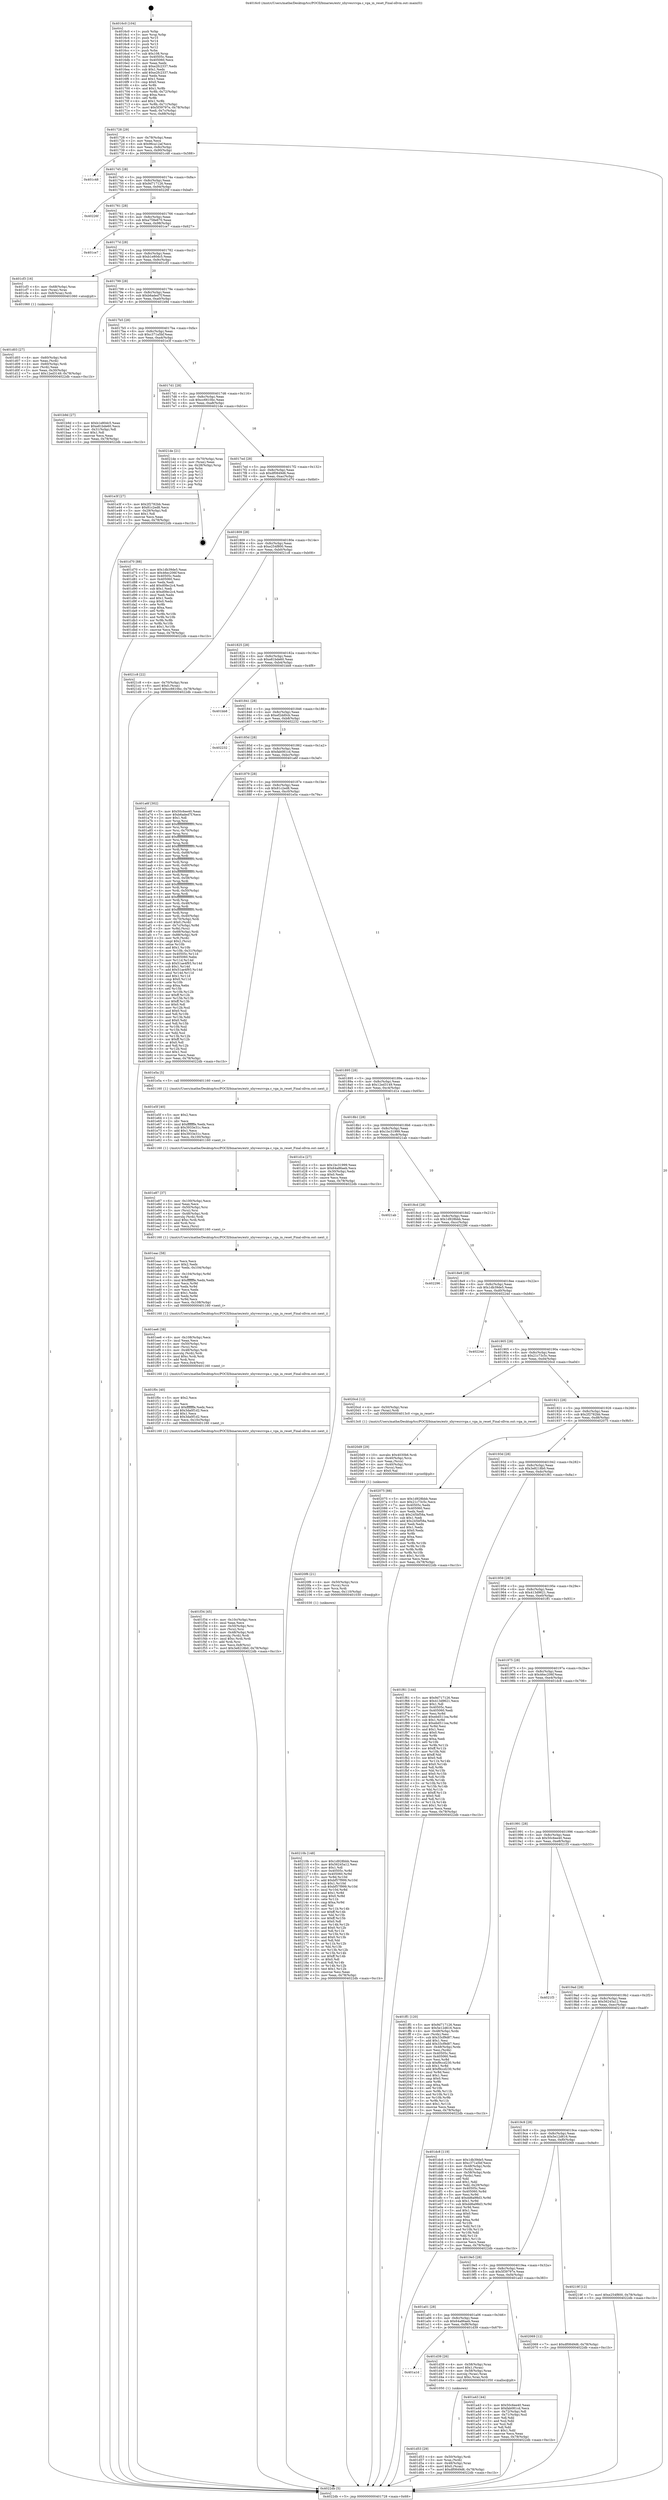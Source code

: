 digraph "0x4016c0" {
  label = "0x4016c0 (/mnt/c/Users/mathe/Desktop/tcc/POCII/binaries/extr_xhyvesrcvga.c_vga_in_reset_Final-ollvm.out::main(0))"
  labelloc = "t"
  node[shape=record]

  Entry [label="",width=0.3,height=0.3,shape=circle,fillcolor=black,style=filled]
  "0x401728" [label="{
     0x401728 [29]\l
     | [instrs]\l
     &nbsp;&nbsp;0x401728 \<+3\>: mov -0x78(%rbp),%eax\l
     &nbsp;&nbsp;0x40172b \<+2\>: mov %eax,%ecx\l
     &nbsp;&nbsp;0x40172d \<+6\>: sub $0x96ca12af,%ecx\l
     &nbsp;&nbsp;0x401733 \<+6\>: mov %eax,-0x8c(%rbp)\l
     &nbsp;&nbsp;0x401739 \<+6\>: mov %ecx,-0x90(%rbp)\l
     &nbsp;&nbsp;0x40173f \<+6\>: je 0000000000401c48 \<main+0x588\>\l
  }"]
  "0x401c48" [label="{
     0x401c48\l
  }", style=dashed]
  "0x401745" [label="{
     0x401745 [28]\l
     | [instrs]\l
     &nbsp;&nbsp;0x401745 \<+5\>: jmp 000000000040174a \<main+0x8a\>\l
     &nbsp;&nbsp;0x40174a \<+6\>: mov -0x8c(%rbp),%eax\l
     &nbsp;&nbsp;0x401750 \<+5\>: sub $0x9d717126,%eax\l
     &nbsp;&nbsp;0x401755 \<+6\>: mov %eax,-0x94(%rbp)\l
     &nbsp;&nbsp;0x40175b \<+6\>: je 000000000040226f \<main+0xbaf\>\l
  }"]
  Exit [label="",width=0.3,height=0.3,shape=circle,fillcolor=black,style=filled,peripheries=2]
  "0x40226f" [label="{
     0x40226f\l
  }", style=dashed]
  "0x401761" [label="{
     0x401761 [28]\l
     | [instrs]\l
     &nbsp;&nbsp;0x401761 \<+5\>: jmp 0000000000401766 \<main+0xa6\>\l
     &nbsp;&nbsp;0x401766 \<+6\>: mov -0x8c(%rbp),%eax\l
     &nbsp;&nbsp;0x40176c \<+5\>: sub $0xa758e670,%eax\l
     &nbsp;&nbsp;0x401771 \<+6\>: mov %eax,-0x98(%rbp)\l
     &nbsp;&nbsp;0x401777 \<+6\>: je 0000000000401ce7 \<main+0x627\>\l
  }"]
  "0x40210b" [label="{
     0x40210b [148]\l
     | [instrs]\l
     &nbsp;&nbsp;0x40210b \<+5\>: mov $0x1d928bbb,%eax\l
     &nbsp;&nbsp;0x402110 \<+5\>: mov $0x56245a12,%esi\l
     &nbsp;&nbsp;0x402115 \<+2\>: mov $0x1,%dl\l
     &nbsp;&nbsp;0x402117 \<+8\>: mov 0x40505c,%r8d\l
     &nbsp;&nbsp;0x40211f \<+8\>: mov 0x405060,%r9d\l
     &nbsp;&nbsp;0x402127 \<+3\>: mov %r8d,%r10d\l
     &nbsp;&nbsp;0x40212a \<+7\>: add $0xbf57f999,%r10d\l
     &nbsp;&nbsp;0x402131 \<+4\>: sub $0x1,%r10d\l
     &nbsp;&nbsp;0x402135 \<+7\>: sub $0xbf57f999,%r10d\l
     &nbsp;&nbsp;0x40213c \<+4\>: imul %r10d,%r8d\l
     &nbsp;&nbsp;0x402140 \<+4\>: and $0x1,%r8d\l
     &nbsp;&nbsp;0x402144 \<+4\>: cmp $0x0,%r8d\l
     &nbsp;&nbsp;0x402148 \<+4\>: sete %r11b\l
     &nbsp;&nbsp;0x40214c \<+4\>: cmp $0xa,%r9d\l
     &nbsp;&nbsp;0x402150 \<+3\>: setl %bl\l
     &nbsp;&nbsp;0x402153 \<+3\>: mov %r11b,%r14b\l
     &nbsp;&nbsp;0x402156 \<+4\>: xor $0xff,%r14b\l
     &nbsp;&nbsp;0x40215a \<+3\>: mov %bl,%r15b\l
     &nbsp;&nbsp;0x40215d \<+4\>: xor $0xff,%r15b\l
     &nbsp;&nbsp;0x402161 \<+3\>: xor $0x0,%dl\l
     &nbsp;&nbsp;0x402164 \<+3\>: mov %r14b,%r12b\l
     &nbsp;&nbsp;0x402167 \<+4\>: and $0x0,%r12b\l
     &nbsp;&nbsp;0x40216b \<+3\>: and %dl,%r11b\l
     &nbsp;&nbsp;0x40216e \<+3\>: mov %r15b,%r13b\l
     &nbsp;&nbsp;0x402171 \<+4\>: and $0x0,%r13b\l
     &nbsp;&nbsp;0x402175 \<+2\>: and %dl,%bl\l
     &nbsp;&nbsp;0x402177 \<+3\>: or %r11b,%r12b\l
     &nbsp;&nbsp;0x40217a \<+3\>: or %bl,%r13b\l
     &nbsp;&nbsp;0x40217d \<+3\>: xor %r13b,%r12b\l
     &nbsp;&nbsp;0x402180 \<+3\>: or %r15b,%r14b\l
     &nbsp;&nbsp;0x402183 \<+4\>: xor $0xff,%r14b\l
     &nbsp;&nbsp;0x402187 \<+3\>: or $0x0,%dl\l
     &nbsp;&nbsp;0x40218a \<+3\>: and %dl,%r14b\l
     &nbsp;&nbsp;0x40218d \<+3\>: or %r14b,%r12b\l
     &nbsp;&nbsp;0x402190 \<+4\>: test $0x1,%r12b\l
     &nbsp;&nbsp;0x402194 \<+3\>: cmovne %esi,%eax\l
     &nbsp;&nbsp;0x402197 \<+3\>: mov %eax,-0x78(%rbp)\l
     &nbsp;&nbsp;0x40219a \<+5\>: jmp 00000000004022db \<main+0xc1b\>\l
  }"]
  "0x401ce7" [label="{
     0x401ce7\l
  }", style=dashed]
  "0x40177d" [label="{
     0x40177d [28]\l
     | [instrs]\l
     &nbsp;&nbsp;0x40177d \<+5\>: jmp 0000000000401782 \<main+0xc2\>\l
     &nbsp;&nbsp;0x401782 \<+6\>: mov -0x8c(%rbp),%eax\l
     &nbsp;&nbsp;0x401788 \<+5\>: sub $0xb1e80dc5,%eax\l
     &nbsp;&nbsp;0x40178d \<+6\>: mov %eax,-0x9c(%rbp)\l
     &nbsp;&nbsp;0x401793 \<+6\>: je 0000000000401cf3 \<main+0x633\>\l
  }"]
  "0x4020f6" [label="{
     0x4020f6 [21]\l
     | [instrs]\l
     &nbsp;&nbsp;0x4020f6 \<+4\>: mov -0x50(%rbp),%rcx\l
     &nbsp;&nbsp;0x4020fa \<+3\>: mov (%rcx),%rcx\l
     &nbsp;&nbsp;0x4020fd \<+3\>: mov %rcx,%rdi\l
     &nbsp;&nbsp;0x402100 \<+6\>: mov %eax,-0x110(%rbp)\l
     &nbsp;&nbsp;0x402106 \<+5\>: call 0000000000401030 \<free@plt\>\l
     | [calls]\l
     &nbsp;&nbsp;0x401030 \{1\} (unknown)\l
  }"]
  "0x401cf3" [label="{
     0x401cf3 [16]\l
     | [instrs]\l
     &nbsp;&nbsp;0x401cf3 \<+4\>: mov -0x68(%rbp),%rax\l
     &nbsp;&nbsp;0x401cf7 \<+3\>: mov (%rax),%rax\l
     &nbsp;&nbsp;0x401cfa \<+4\>: mov 0x8(%rax),%rdi\l
     &nbsp;&nbsp;0x401cfe \<+5\>: call 0000000000401060 \<atoi@plt\>\l
     | [calls]\l
     &nbsp;&nbsp;0x401060 \{1\} (unknown)\l
  }"]
  "0x401799" [label="{
     0x401799 [28]\l
     | [instrs]\l
     &nbsp;&nbsp;0x401799 \<+5\>: jmp 000000000040179e \<main+0xde\>\l
     &nbsp;&nbsp;0x40179e \<+6\>: mov -0x8c(%rbp),%eax\l
     &nbsp;&nbsp;0x4017a4 \<+5\>: sub $0xb6aded7f,%eax\l
     &nbsp;&nbsp;0x4017a9 \<+6\>: mov %eax,-0xa0(%rbp)\l
     &nbsp;&nbsp;0x4017af \<+6\>: je 0000000000401b9d \<main+0x4dd\>\l
  }"]
  "0x4020d9" [label="{
     0x4020d9 [29]\l
     | [instrs]\l
     &nbsp;&nbsp;0x4020d9 \<+10\>: movabs $0x4030b6,%rdi\l
     &nbsp;&nbsp;0x4020e3 \<+4\>: mov -0x40(%rbp),%rcx\l
     &nbsp;&nbsp;0x4020e7 \<+2\>: mov %eax,(%rcx)\l
     &nbsp;&nbsp;0x4020e9 \<+4\>: mov -0x40(%rbp),%rcx\l
     &nbsp;&nbsp;0x4020ed \<+2\>: mov (%rcx),%esi\l
     &nbsp;&nbsp;0x4020ef \<+2\>: mov $0x0,%al\l
     &nbsp;&nbsp;0x4020f1 \<+5\>: call 0000000000401040 \<printf@plt\>\l
     | [calls]\l
     &nbsp;&nbsp;0x401040 \{1\} (unknown)\l
  }"]
  "0x401b9d" [label="{
     0x401b9d [27]\l
     | [instrs]\l
     &nbsp;&nbsp;0x401b9d \<+5\>: mov $0xb1e80dc5,%eax\l
     &nbsp;&nbsp;0x401ba2 \<+5\>: mov $0xe81bde60,%ecx\l
     &nbsp;&nbsp;0x401ba7 \<+3\>: mov -0x31(%rbp),%dl\l
     &nbsp;&nbsp;0x401baa \<+3\>: test $0x1,%dl\l
     &nbsp;&nbsp;0x401bad \<+3\>: cmovne %ecx,%eax\l
     &nbsp;&nbsp;0x401bb0 \<+3\>: mov %eax,-0x78(%rbp)\l
     &nbsp;&nbsp;0x401bb3 \<+5\>: jmp 00000000004022db \<main+0xc1b\>\l
  }"]
  "0x4017b5" [label="{
     0x4017b5 [28]\l
     | [instrs]\l
     &nbsp;&nbsp;0x4017b5 \<+5\>: jmp 00000000004017ba \<main+0xfa\>\l
     &nbsp;&nbsp;0x4017ba \<+6\>: mov -0x8c(%rbp),%eax\l
     &nbsp;&nbsp;0x4017c0 \<+5\>: sub $0xc371a5bf,%eax\l
     &nbsp;&nbsp;0x4017c5 \<+6\>: mov %eax,-0xa4(%rbp)\l
     &nbsp;&nbsp;0x4017cb \<+6\>: je 0000000000401e3f \<main+0x77f\>\l
  }"]
  "0x401f34" [label="{
     0x401f34 [45]\l
     | [instrs]\l
     &nbsp;&nbsp;0x401f34 \<+6\>: mov -0x10c(%rbp),%ecx\l
     &nbsp;&nbsp;0x401f3a \<+3\>: imul %eax,%ecx\l
     &nbsp;&nbsp;0x401f3d \<+4\>: mov -0x50(%rbp),%rsi\l
     &nbsp;&nbsp;0x401f41 \<+3\>: mov (%rsi),%rsi\l
     &nbsp;&nbsp;0x401f44 \<+4\>: mov -0x48(%rbp),%rdi\l
     &nbsp;&nbsp;0x401f48 \<+3\>: movslq (%rdi),%rdi\l
     &nbsp;&nbsp;0x401f4b \<+4\>: imul $0xc,%rdi,%rdi\l
     &nbsp;&nbsp;0x401f4f \<+3\>: add %rdi,%rsi\l
     &nbsp;&nbsp;0x401f52 \<+3\>: mov %ecx,0x8(%rsi)\l
     &nbsp;&nbsp;0x401f55 \<+7\>: movl $0x3e8218b0,-0x78(%rbp)\l
     &nbsp;&nbsp;0x401f5c \<+5\>: jmp 00000000004022db \<main+0xc1b\>\l
  }"]
  "0x401e3f" [label="{
     0x401e3f [27]\l
     | [instrs]\l
     &nbsp;&nbsp;0x401e3f \<+5\>: mov $0x2f2782bb,%eax\l
     &nbsp;&nbsp;0x401e44 \<+5\>: mov $0x81c2ed8,%ecx\l
     &nbsp;&nbsp;0x401e49 \<+3\>: mov -0x29(%rbp),%dl\l
     &nbsp;&nbsp;0x401e4c \<+3\>: test $0x1,%dl\l
     &nbsp;&nbsp;0x401e4f \<+3\>: cmovne %ecx,%eax\l
     &nbsp;&nbsp;0x401e52 \<+3\>: mov %eax,-0x78(%rbp)\l
     &nbsp;&nbsp;0x401e55 \<+5\>: jmp 00000000004022db \<main+0xc1b\>\l
  }"]
  "0x4017d1" [label="{
     0x4017d1 [28]\l
     | [instrs]\l
     &nbsp;&nbsp;0x4017d1 \<+5\>: jmp 00000000004017d6 \<main+0x116\>\l
     &nbsp;&nbsp;0x4017d6 \<+6\>: mov -0x8c(%rbp),%eax\l
     &nbsp;&nbsp;0x4017dc \<+5\>: sub $0xcc6610bc,%eax\l
     &nbsp;&nbsp;0x4017e1 \<+6\>: mov %eax,-0xa8(%rbp)\l
     &nbsp;&nbsp;0x4017e7 \<+6\>: je 00000000004021de \<main+0xb1e\>\l
  }"]
  "0x401f0c" [label="{
     0x401f0c [40]\l
     | [instrs]\l
     &nbsp;&nbsp;0x401f0c \<+5\>: mov $0x2,%ecx\l
     &nbsp;&nbsp;0x401f11 \<+1\>: cltd\l
     &nbsp;&nbsp;0x401f12 \<+2\>: idiv %ecx\l
     &nbsp;&nbsp;0x401f14 \<+6\>: imul $0xfffffffe,%edx,%ecx\l
     &nbsp;&nbsp;0x401f1a \<+6\>: add $0x3da0f1d2,%ecx\l
     &nbsp;&nbsp;0x401f20 \<+3\>: add $0x1,%ecx\l
     &nbsp;&nbsp;0x401f23 \<+6\>: sub $0x3da0f1d2,%ecx\l
     &nbsp;&nbsp;0x401f29 \<+6\>: mov %ecx,-0x10c(%rbp)\l
     &nbsp;&nbsp;0x401f2f \<+5\>: call 0000000000401160 \<next_i\>\l
     | [calls]\l
     &nbsp;&nbsp;0x401160 \{1\} (/mnt/c/Users/mathe/Desktop/tcc/POCII/binaries/extr_xhyvesrcvga.c_vga_in_reset_Final-ollvm.out::next_i)\l
  }"]
  "0x4021de" [label="{
     0x4021de [21]\l
     | [instrs]\l
     &nbsp;&nbsp;0x4021de \<+4\>: mov -0x70(%rbp),%rax\l
     &nbsp;&nbsp;0x4021e2 \<+2\>: mov (%rax),%eax\l
     &nbsp;&nbsp;0x4021e4 \<+4\>: lea -0x28(%rbp),%rsp\l
     &nbsp;&nbsp;0x4021e8 \<+1\>: pop %rbx\l
     &nbsp;&nbsp;0x4021e9 \<+2\>: pop %r12\l
     &nbsp;&nbsp;0x4021eb \<+2\>: pop %r13\l
     &nbsp;&nbsp;0x4021ed \<+2\>: pop %r14\l
     &nbsp;&nbsp;0x4021ef \<+2\>: pop %r15\l
     &nbsp;&nbsp;0x4021f1 \<+1\>: pop %rbp\l
     &nbsp;&nbsp;0x4021f2 \<+1\>: ret\l
  }"]
  "0x4017ed" [label="{
     0x4017ed [28]\l
     | [instrs]\l
     &nbsp;&nbsp;0x4017ed \<+5\>: jmp 00000000004017f2 \<main+0x132\>\l
     &nbsp;&nbsp;0x4017f2 \<+6\>: mov -0x8c(%rbp),%eax\l
     &nbsp;&nbsp;0x4017f8 \<+5\>: sub $0xdf0849d6,%eax\l
     &nbsp;&nbsp;0x4017fd \<+6\>: mov %eax,-0xac(%rbp)\l
     &nbsp;&nbsp;0x401803 \<+6\>: je 0000000000401d70 \<main+0x6b0\>\l
  }"]
  "0x401ee6" [label="{
     0x401ee6 [38]\l
     | [instrs]\l
     &nbsp;&nbsp;0x401ee6 \<+6\>: mov -0x108(%rbp),%ecx\l
     &nbsp;&nbsp;0x401eec \<+3\>: imul %eax,%ecx\l
     &nbsp;&nbsp;0x401eef \<+4\>: mov -0x50(%rbp),%rsi\l
     &nbsp;&nbsp;0x401ef3 \<+3\>: mov (%rsi),%rsi\l
     &nbsp;&nbsp;0x401ef6 \<+4\>: mov -0x48(%rbp),%rdi\l
     &nbsp;&nbsp;0x401efa \<+3\>: movslq (%rdi),%rdi\l
     &nbsp;&nbsp;0x401efd \<+4\>: imul $0xc,%rdi,%rdi\l
     &nbsp;&nbsp;0x401f01 \<+3\>: add %rdi,%rsi\l
     &nbsp;&nbsp;0x401f04 \<+3\>: mov %ecx,0x4(%rsi)\l
     &nbsp;&nbsp;0x401f07 \<+5\>: call 0000000000401160 \<next_i\>\l
     | [calls]\l
     &nbsp;&nbsp;0x401160 \{1\} (/mnt/c/Users/mathe/Desktop/tcc/POCII/binaries/extr_xhyvesrcvga.c_vga_in_reset_Final-ollvm.out::next_i)\l
  }"]
  "0x401d70" [label="{
     0x401d70 [88]\l
     | [instrs]\l
     &nbsp;&nbsp;0x401d70 \<+5\>: mov $0x1db39de5,%eax\l
     &nbsp;&nbsp;0x401d75 \<+5\>: mov $0x46ec206f,%ecx\l
     &nbsp;&nbsp;0x401d7a \<+7\>: mov 0x40505c,%edx\l
     &nbsp;&nbsp;0x401d81 \<+7\>: mov 0x405060,%esi\l
     &nbsp;&nbsp;0x401d88 \<+2\>: mov %edx,%edi\l
     &nbsp;&nbsp;0x401d8a \<+6\>: add $0xd0fec2c4,%edi\l
     &nbsp;&nbsp;0x401d90 \<+3\>: sub $0x1,%edi\l
     &nbsp;&nbsp;0x401d93 \<+6\>: sub $0xd0fec2c4,%edi\l
     &nbsp;&nbsp;0x401d99 \<+3\>: imul %edi,%edx\l
     &nbsp;&nbsp;0x401d9c \<+3\>: and $0x1,%edx\l
     &nbsp;&nbsp;0x401d9f \<+3\>: cmp $0x0,%edx\l
     &nbsp;&nbsp;0x401da2 \<+4\>: sete %r8b\l
     &nbsp;&nbsp;0x401da6 \<+3\>: cmp $0xa,%esi\l
     &nbsp;&nbsp;0x401da9 \<+4\>: setl %r9b\l
     &nbsp;&nbsp;0x401dad \<+3\>: mov %r8b,%r10b\l
     &nbsp;&nbsp;0x401db0 \<+3\>: and %r9b,%r10b\l
     &nbsp;&nbsp;0x401db3 \<+3\>: xor %r9b,%r8b\l
     &nbsp;&nbsp;0x401db6 \<+3\>: or %r8b,%r10b\l
     &nbsp;&nbsp;0x401db9 \<+4\>: test $0x1,%r10b\l
     &nbsp;&nbsp;0x401dbd \<+3\>: cmovne %ecx,%eax\l
     &nbsp;&nbsp;0x401dc0 \<+3\>: mov %eax,-0x78(%rbp)\l
     &nbsp;&nbsp;0x401dc3 \<+5\>: jmp 00000000004022db \<main+0xc1b\>\l
  }"]
  "0x401809" [label="{
     0x401809 [28]\l
     | [instrs]\l
     &nbsp;&nbsp;0x401809 \<+5\>: jmp 000000000040180e \<main+0x14e\>\l
     &nbsp;&nbsp;0x40180e \<+6\>: mov -0x8c(%rbp),%eax\l
     &nbsp;&nbsp;0x401814 \<+5\>: sub $0xe254f800,%eax\l
     &nbsp;&nbsp;0x401819 \<+6\>: mov %eax,-0xb0(%rbp)\l
     &nbsp;&nbsp;0x40181f \<+6\>: je 00000000004021c8 \<main+0xb08\>\l
  }"]
  "0x401eac" [label="{
     0x401eac [58]\l
     | [instrs]\l
     &nbsp;&nbsp;0x401eac \<+2\>: xor %ecx,%ecx\l
     &nbsp;&nbsp;0x401eae \<+5\>: mov $0x2,%edx\l
     &nbsp;&nbsp;0x401eb3 \<+6\>: mov %edx,-0x104(%rbp)\l
     &nbsp;&nbsp;0x401eb9 \<+1\>: cltd\l
     &nbsp;&nbsp;0x401eba \<+7\>: mov -0x104(%rbp),%r8d\l
     &nbsp;&nbsp;0x401ec1 \<+3\>: idiv %r8d\l
     &nbsp;&nbsp;0x401ec4 \<+6\>: imul $0xfffffffe,%edx,%edx\l
     &nbsp;&nbsp;0x401eca \<+3\>: mov %ecx,%r9d\l
     &nbsp;&nbsp;0x401ecd \<+3\>: sub %edx,%r9d\l
     &nbsp;&nbsp;0x401ed0 \<+2\>: mov %ecx,%edx\l
     &nbsp;&nbsp;0x401ed2 \<+3\>: sub $0x1,%edx\l
     &nbsp;&nbsp;0x401ed5 \<+3\>: add %edx,%r9d\l
     &nbsp;&nbsp;0x401ed8 \<+3\>: sub %r9d,%ecx\l
     &nbsp;&nbsp;0x401edb \<+6\>: mov %ecx,-0x108(%rbp)\l
     &nbsp;&nbsp;0x401ee1 \<+5\>: call 0000000000401160 \<next_i\>\l
     | [calls]\l
     &nbsp;&nbsp;0x401160 \{1\} (/mnt/c/Users/mathe/Desktop/tcc/POCII/binaries/extr_xhyvesrcvga.c_vga_in_reset_Final-ollvm.out::next_i)\l
  }"]
  "0x4021c8" [label="{
     0x4021c8 [22]\l
     | [instrs]\l
     &nbsp;&nbsp;0x4021c8 \<+4\>: mov -0x70(%rbp),%rax\l
     &nbsp;&nbsp;0x4021cc \<+6\>: movl $0x0,(%rax)\l
     &nbsp;&nbsp;0x4021d2 \<+7\>: movl $0xcc6610bc,-0x78(%rbp)\l
     &nbsp;&nbsp;0x4021d9 \<+5\>: jmp 00000000004022db \<main+0xc1b\>\l
  }"]
  "0x401825" [label="{
     0x401825 [28]\l
     | [instrs]\l
     &nbsp;&nbsp;0x401825 \<+5\>: jmp 000000000040182a \<main+0x16a\>\l
     &nbsp;&nbsp;0x40182a \<+6\>: mov -0x8c(%rbp),%eax\l
     &nbsp;&nbsp;0x401830 \<+5\>: sub $0xe81bde60,%eax\l
     &nbsp;&nbsp;0x401835 \<+6\>: mov %eax,-0xb4(%rbp)\l
     &nbsp;&nbsp;0x40183b \<+6\>: je 0000000000401bb8 \<main+0x4f8\>\l
  }"]
  "0x401e87" [label="{
     0x401e87 [37]\l
     | [instrs]\l
     &nbsp;&nbsp;0x401e87 \<+6\>: mov -0x100(%rbp),%ecx\l
     &nbsp;&nbsp;0x401e8d \<+3\>: imul %eax,%ecx\l
     &nbsp;&nbsp;0x401e90 \<+4\>: mov -0x50(%rbp),%rsi\l
     &nbsp;&nbsp;0x401e94 \<+3\>: mov (%rsi),%rsi\l
     &nbsp;&nbsp;0x401e97 \<+4\>: mov -0x48(%rbp),%rdi\l
     &nbsp;&nbsp;0x401e9b \<+3\>: movslq (%rdi),%rdi\l
     &nbsp;&nbsp;0x401e9e \<+4\>: imul $0xc,%rdi,%rdi\l
     &nbsp;&nbsp;0x401ea2 \<+3\>: add %rdi,%rsi\l
     &nbsp;&nbsp;0x401ea5 \<+2\>: mov %ecx,(%rsi)\l
     &nbsp;&nbsp;0x401ea7 \<+5\>: call 0000000000401160 \<next_i\>\l
     | [calls]\l
     &nbsp;&nbsp;0x401160 \{1\} (/mnt/c/Users/mathe/Desktop/tcc/POCII/binaries/extr_xhyvesrcvga.c_vga_in_reset_Final-ollvm.out::next_i)\l
  }"]
  "0x401bb8" [label="{
     0x401bb8\l
  }", style=dashed]
  "0x401841" [label="{
     0x401841 [28]\l
     | [instrs]\l
     &nbsp;&nbsp;0x401841 \<+5\>: jmp 0000000000401846 \<main+0x186\>\l
     &nbsp;&nbsp;0x401846 \<+6\>: mov -0x8c(%rbp),%eax\l
     &nbsp;&nbsp;0x40184c \<+5\>: sub $0xef2dd0cb,%eax\l
     &nbsp;&nbsp;0x401851 \<+6\>: mov %eax,-0xb8(%rbp)\l
     &nbsp;&nbsp;0x401857 \<+6\>: je 0000000000402232 \<main+0xb72\>\l
  }"]
  "0x401e5f" [label="{
     0x401e5f [40]\l
     | [instrs]\l
     &nbsp;&nbsp;0x401e5f \<+5\>: mov $0x2,%ecx\l
     &nbsp;&nbsp;0x401e64 \<+1\>: cltd\l
     &nbsp;&nbsp;0x401e65 \<+2\>: idiv %ecx\l
     &nbsp;&nbsp;0x401e67 \<+6\>: imul $0xfffffffe,%edx,%ecx\l
     &nbsp;&nbsp;0x401e6d \<+6\>: sub $0x3933e31c,%ecx\l
     &nbsp;&nbsp;0x401e73 \<+3\>: add $0x1,%ecx\l
     &nbsp;&nbsp;0x401e76 \<+6\>: add $0x3933e31c,%ecx\l
     &nbsp;&nbsp;0x401e7c \<+6\>: mov %ecx,-0x100(%rbp)\l
     &nbsp;&nbsp;0x401e82 \<+5\>: call 0000000000401160 \<next_i\>\l
     | [calls]\l
     &nbsp;&nbsp;0x401160 \{1\} (/mnt/c/Users/mathe/Desktop/tcc/POCII/binaries/extr_xhyvesrcvga.c_vga_in_reset_Final-ollvm.out::next_i)\l
  }"]
  "0x402232" [label="{
     0x402232\l
  }", style=dashed]
  "0x40185d" [label="{
     0x40185d [28]\l
     | [instrs]\l
     &nbsp;&nbsp;0x40185d \<+5\>: jmp 0000000000401862 \<main+0x1a2\>\l
     &nbsp;&nbsp;0x401862 \<+6\>: mov -0x8c(%rbp),%eax\l
     &nbsp;&nbsp;0x401868 \<+5\>: sub $0xfab081cd,%eax\l
     &nbsp;&nbsp;0x40186d \<+6\>: mov %eax,-0xbc(%rbp)\l
     &nbsp;&nbsp;0x401873 \<+6\>: je 0000000000401a6f \<main+0x3af\>\l
  }"]
  "0x401d53" [label="{
     0x401d53 [29]\l
     | [instrs]\l
     &nbsp;&nbsp;0x401d53 \<+4\>: mov -0x50(%rbp),%rdi\l
     &nbsp;&nbsp;0x401d57 \<+3\>: mov %rax,(%rdi)\l
     &nbsp;&nbsp;0x401d5a \<+4\>: mov -0x48(%rbp),%rax\l
     &nbsp;&nbsp;0x401d5e \<+6\>: movl $0x0,(%rax)\l
     &nbsp;&nbsp;0x401d64 \<+7\>: movl $0xdf0849d6,-0x78(%rbp)\l
     &nbsp;&nbsp;0x401d6b \<+5\>: jmp 00000000004022db \<main+0xc1b\>\l
  }"]
  "0x401a6f" [label="{
     0x401a6f [302]\l
     | [instrs]\l
     &nbsp;&nbsp;0x401a6f \<+5\>: mov $0x50c6ee40,%eax\l
     &nbsp;&nbsp;0x401a74 \<+5\>: mov $0xb6aded7f,%ecx\l
     &nbsp;&nbsp;0x401a79 \<+2\>: mov $0x1,%dl\l
     &nbsp;&nbsp;0x401a7b \<+3\>: mov %rsp,%rsi\l
     &nbsp;&nbsp;0x401a7e \<+4\>: add $0xfffffffffffffff0,%rsi\l
     &nbsp;&nbsp;0x401a82 \<+3\>: mov %rsi,%rsp\l
     &nbsp;&nbsp;0x401a85 \<+4\>: mov %rsi,-0x70(%rbp)\l
     &nbsp;&nbsp;0x401a89 \<+3\>: mov %rsp,%rsi\l
     &nbsp;&nbsp;0x401a8c \<+4\>: add $0xfffffffffffffff0,%rsi\l
     &nbsp;&nbsp;0x401a90 \<+3\>: mov %rsi,%rsp\l
     &nbsp;&nbsp;0x401a93 \<+3\>: mov %rsp,%rdi\l
     &nbsp;&nbsp;0x401a96 \<+4\>: add $0xfffffffffffffff0,%rdi\l
     &nbsp;&nbsp;0x401a9a \<+3\>: mov %rdi,%rsp\l
     &nbsp;&nbsp;0x401a9d \<+4\>: mov %rdi,-0x68(%rbp)\l
     &nbsp;&nbsp;0x401aa1 \<+3\>: mov %rsp,%rdi\l
     &nbsp;&nbsp;0x401aa4 \<+4\>: add $0xfffffffffffffff0,%rdi\l
     &nbsp;&nbsp;0x401aa8 \<+3\>: mov %rdi,%rsp\l
     &nbsp;&nbsp;0x401aab \<+4\>: mov %rdi,-0x60(%rbp)\l
     &nbsp;&nbsp;0x401aaf \<+3\>: mov %rsp,%rdi\l
     &nbsp;&nbsp;0x401ab2 \<+4\>: add $0xfffffffffffffff0,%rdi\l
     &nbsp;&nbsp;0x401ab6 \<+3\>: mov %rdi,%rsp\l
     &nbsp;&nbsp;0x401ab9 \<+4\>: mov %rdi,-0x58(%rbp)\l
     &nbsp;&nbsp;0x401abd \<+3\>: mov %rsp,%rdi\l
     &nbsp;&nbsp;0x401ac0 \<+4\>: add $0xfffffffffffffff0,%rdi\l
     &nbsp;&nbsp;0x401ac4 \<+3\>: mov %rdi,%rsp\l
     &nbsp;&nbsp;0x401ac7 \<+4\>: mov %rdi,-0x50(%rbp)\l
     &nbsp;&nbsp;0x401acb \<+3\>: mov %rsp,%rdi\l
     &nbsp;&nbsp;0x401ace \<+4\>: add $0xfffffffffffffff0,%rdi\l
     &nbsp;&nbsp;0x401ad2 \<+3\>: mov %rdi,%rsp\l
     &nbsp;&nbsp;0x401ad5 \<+4\>: mov %rdi,-0x48(%rbp)\l
     &nbsp;&nbsp;0x401ad9 \<+3\>: mov %rsp,%rdi\l
     &nbsp;&nbsp;0x401adc \<+4\>: add $0xfffffffffffffff0,%rdi\l
     &nbsp;&nbsp;0x401ae0 \<+3\>: mov %rdi,%rsp\l
     &nbsp;&nbsp;0x401ae3 \<+4\>: mov %rdi,-0x40(%rbp)\l
     &nbsp;&nbsp;0x401ae7 \<+4\>: mov -0x70(%rbp),%rdi\l
     &nbsp;&nbsp;0x401aeb \<+6\>: movl $0x0,(%rdi)\l
     &nbsp;&nbsp;0x401af1 \<+4\>: mov -0x7c(%rbp),%r8d\l
     &nbsp;&nbsp;0x401af5 \<+3\>: mov %r8d,(%rsi)\l
     &nbsp;&nbsp;0x401af8 \<+4\>: mov -0x68(%rbp),%rdi\l
     &nbsp;&nbsp;0x401afc \<+7\>: mov -0x88(%rbp),%r9\l
     &nbsp;&nbsp;0x401b03 \<+3\>: mov %r9,(%rdi)\l
     &nbsp;&nbsp;0x401b06 \<+3\>: cmpl $0x2,(%rsi)\l
     &nbsp;&nbsp;0x401b09 \<+4\>: setne %r10b\l
     &nbsp;&nbsp;0x401b0d \<+4\>: and $0x1,%r10b\l
     &nbsp;&nbsp;0x401b11 \<+4\>: mov %r10b,-0x31(%rbp)\l
     &nbsp;&nbsp;0x401b15 \<+8\>: mov 0x40505c,%r11d\l
     &nbsp;&nbsp;0x401b1d \<+7\>: mov 0x405060,%ebx\l
     &nbsp;&nbsp;0x401b24 \<+3\>: mov %r11d,%r14d\l
     &nbsp;&nbsp;0x401b27 \<+7\>: sub $0x51ae4f93,%r14d\l
     &nbsp;&nbsp;0x401b2e \<+4\>: sub $0x1,%r14d\l
     &nbsp;&nbsp;0x401b32 \<+7\>: add $0x51ae4f93,%r14d\l
     &nbsp;&nbsp;0x401b39 \<+4\>: imul %r14d,%r11d\l
     &nbsp;&nbsp;0x401b3d \<+4\>: and $0x1,%r11d\l
     &nbsp;&nbsp;0x401b41 \<+4\>: cmp $0x0,%r11d\l
     &nbsp;&nbsp;0x401b45 \<+4\>: sete %r10b\l
     &nbsp;&nbsp;0x401b49 \<+3\>: cmp $0xa,%ebx\l
     &nbsp;&nbsp;0x401b4c \<+4\>: setl %r15b\l
     &nbsp;&nbsp;0x401b50 \<+3\>: mov %r10b,%r12b\l
     &nbsp;&nbsp;0x401b53 \<+4\>: xor $0xff,%r12b\l
     &nbsp;&nbsp;0x401b57 \<+3\>: mov %r15b,%r13b\l
     &nbsp;&nbsp;0x401b5a \<+4\>: xor $0xff,%r13b\l
     &nbsp;&nbsp;0x401b5e \<+3\>: xor $0x0,%dl\l
     &nbsp;&nbsp;0x401b61 \<+3\>: mov %r12b,%sil\l
     &nbsp;&nbsp;0x401b64 \<+4\>: and $0x0,%sil\l
     &nbsp;&nbsp;0x401b68 \<+3\>: and %dl,%r10b\l
     &nbsp;&nbsp;0x401b6b \<+3\>: mov %r13b,%dil\l
     &nbsp;&nbsp;0x401b6e \<+4\>: and $0x0,%dil\l
     &nbsp;&nbsp;0x401b72 \<+3\>: and %dl,%r15b\l
     &nbsp;&nbsp;0x401b75 \<+3\>: or %r10b,%sil\l
     &nbsp;&nbsp;0x401b78 \<+3\>: or %r15b,%dil\l
     &nbsp;&nbsp;0x401b7b \<+3\>: xor %dil,%sil\l
     &nbsp;&nbsp;0x401b7e \<+3\>: or %r13b,%r12b\l
     &nbsp;&nbsp;0x401b81 \<+4\>: xor $0xff,%r12b\l
     &nbsp;&nbsp;0x401b85 \<+3\>: or $0x0,%dl\l
     &nbsp;&nbsp;0x401b88 \<+3\>: and %dl,%r12b\l
     &nbsp;&nbsp;0x401b8b \<+3\>: or %r12b,%sil\l
     &nbsp;&nbsp;0x401b8e \<+4\>: test $0x1,%sil\l
     &nbsp;&nbsp;0x401b92 \<+3\>: cmovne %ecx,%eax\l
     &nbsp;&nbsp;0x401b95 \<+3\>: mov %eax,-0x78(%rbp)\l
     &nbsp;&nbsp;0x401b98 \<+5\>: jmp 00000000004022db \<main+0xc1b\>\l
  }"]
  "0x401879" [label="{
     0x401879 [28]\l
     | [instrs]\l
     &nbsp;&nbsp;0x401879 \<+5\>: jmp 000000000040187e \<main+0x1be\>\l
     &nbsp;&nbsp;0x40187e \<+6\>: mov -0x8c(%rbp),%eax\l
     &nbsp;&nbsp;0x401884 \<+5\>: sub $0x81c2ed8,%eax\l
     &nbsp;&nbsp;0x401889 \<+6\>: mov %eax,-0xc0(%rbp)\l
     &nbsp;&nbsp;0x40188f \<+6\>: je 0000000000401e5a \<main+0x79a\>\l
  }"]
  "0x401a1d" [label="{
     0x401a1d\l
  }", style=dashed]
  "0x401e5a" [label="{
     0x401e5a [5]\l
     | [instrs]\l
     &nbsp;&nbsp;0x401e5a \<+5\>: call 0000000000401160 \<next_i\>\l
     | [calls]\l
     &nbsp;&nbsp;0x401160 \{1\} (/mnt/c/Users/mathe/Desktop/tcc/POCII/binaries/extr_xhyvesrcvga.c_vga_in_reset_Final-ollvm.out::next_i)\l
  }"]
  "0x401895" [label="{
     0x401895 [28]\l
     | [instrs]\l
     &nbsp;&nbsp;0x401895 \<+5\>: jmp 000000000040189a \<main+0x1da\>\l
     &nbsp;&nbsp;0x40189a \<+6\>: mov -0x8c(%rbp),%eax\l
     &nbsp;&nbsp;0x4018a0 \<+5\>: sub $0x12ed3149,%eax\l
     &nbsp;&nbsp;0x4018a5 \<+6\>: mov %eax,-0xc4(%rbp)\l
     &nbsp;&nbsp;0x4018ab \<+6\>: je 0000000000401d1e \<main+0x65e\>\l
  }"]
  "0x401d39" [label="{
     0x401d39 [26]\l
     | [instrs]\l
     &nbsp;&nbsp;0x401d39 \<+4\>: mov -0x58(%rbp),%rax\l
     &nbsp;&nbsp;0x401d3d \<+6\>: movl $0x1,(%rax)\l
     &nbsp;&nbsp;0x401d43 \<+4\>: mov -0x58(%rbp),%rax\l
     &nbsp;&nbsp;0x401d47 \<+3\>: movslq (%rax),%rax\l
     &nbsp;&nbsp;0x401d4a \<+4\>: imul $0xc,%rax,%rdi\l
     &nbsp;&nbsp;0x401d4e \<+5\>: call 0000000000401050 \<malloc@plt\>\l
     | [calls]\l
     &nbsp;&nbsp;0x401050 \{1\} (unknown)\l
  }"]
  "0x401d1e" [label="{
     0x401d1e [27]\l
     | [instrs]\l
     &nbsp;&nbsp;0x401d1e \<+5\>: mov $0x1bc31999,%eax\l
     &nbsp;&nbsp;0x401d23 \<+5\>: mov $0x64a86aeb,%ecx\l
     &nbsp;&nbsp;0x401d28 \<+3\>: mov -0x30(%rbp),%edx\l
     &nbsp;&nbsp;0x401d2b \<+3\>: cmp $0x0,%edx\l
     &nbsp;&nbsp;0x401d2e \<+3\>: cmove %ecx,%eax\l
     &nbsp;&nbsp;0x401d31 \<+3\>: mov %eax,-0x78(%rbp)\l
     &nbsp;&nbsp;0x401d34 \<+5\>: jmp 00000000004022db \<main+0xc1b\>\l
  }"]
  "0x4018b1" [label="{
     0x4018b1 [28]\l
     | [instrs]\l
     &nbsp;&nbsp;0x4018b1 \<+5\>: jmp 00000000004018b6 \<main+0x1f6\>\l
     &nbsp;&nbsp;0x4018b6 \<+6\>: mov -0x8c(%rbp),%eax\l
     &nbsp;&nbsp;0x4018bc \<+5\>: sub $0x1bc31999,%eax\l
     &nbsp;&nbsp;0x4018c1 \<+6\>: mov %eax,-0xc8(%rbp)\l
     &nbsp;&nbsp;0x4018c7 \<+6\>: je 00000000004021ab \<main+0xaeb\>\l
  }"]
  "0x401d03" [label="{
     0x401d03 [27]\l
     | [instrs]\l
     &nbsp;&nbsp;0x401d03 \<+4\>: mov -0x60(%rbp),%rdi\l
     &nbsp;&nbsp;0x401d07 \<+2\>: mov %eax,(%rdi)\l
     &nbsp;&nbsp;0x401d09 \<+4\>: mov -0x60(%rbp),%rdi\l
     &nbsp;&nbsp;0x401d0d \<+2\>: mov (%rdi),%eax\l
     &nbsp;&nbsp;0x401d0f \<+3\>: mov %eax,-0x30(%rbp)\l
     &nbsp;&nbsp;0x401d12 \<+7\>: movl $0x12ed3149,-0x78(%rbp)\l
     &nbsp;&nbsp;0x401d19 \<+5\>: jmp 00000000004022db \<main+0xc1b\>\l
  }"]
  "0x4021ab" [label="{
     0x4021ab\l
  }", style=dashed]
  "0x4018cd" [label="{
     0x4018cd [28]\l
     | [instrs]\l
     &nbsp;&nbsp;0x4018cd \<+5\>: jmp 00000000004018d2 \<main+0x212\>\l
     &nbsp;&nbsp;0x4018d2 \<+6\>: mov -0x8c(%rbp),%eax\l
     &nbsp;&nbsp;0x4018d8 \<+5\>: sub $0x1d928bbb,%eax\l
     &nbsp;&nbsp;0x4018dd \<+6\>: mov %eax,-0xcc(%rbp)\l
     &nbsp;&nbsp;0x4018e3 \<+6\>: je 0000000000402296 \<main+0xbd6\>\l
  }"]
  "0x4016c0" [label="{
     0x4016c0 [104]\l
     | [instrs]\l
     &nbsp;&nbsp;0x4016c0 \<+1\>: push %rbp\l
     &nbsp;&nbsp;0x4016c1 \<+3\>: mov %rsp,%rbp\l
     &nbsp;&nbsp;0x4016c4 \<+2\>: push %r15\l
     &nbsp;&nbsp;0x4016c6 \<+2\>: push %r14\l
     &nbsp;&nbsp;0x4016c8 \<+2\>: push %r13\l
     &nbsp;&nbsp;0x4016ca \<+2\>: push %r12\l
     &nbsp;&nbsp;0x4016cc \<+1\>: push %rbx\l
     &nbsp;&nbsp;0x4016cd \<+7\>: sub $0x108,%rsp\l
     &nbsp;&nbsp;0x4016d4 \<+7\>: mov 0x40505c,%eax\l
     &nbsp;&nbsp;0x4016db \<+7\>: mov 0x405060,%ecx\l
     &nbsp;&nbsp;0x4016e2 \<+2\>: mov %eax,%edx\l
     &nbsp;&nbsp;0x4016e4 \<+6\>: sub $0xe2fc2337,%edx\l
     &nbsp;&nbsp;0x4016ea \<+3\>: sub $0x1,%edx\l
     &nbsp;&nbsp;0x4016ed \<+6\>: add $0xe2fc2337,%edx\l
     &nbsp;&nbsp;0x4016f3 \<+3\>: imul %edx,%eax\l
     &nbsp;&nbsp;0x4016f6 \<+3\>: and $0x1,%eax\l
     &nbsp;&nbsp;0x4016f9 \<+3\>: cmp $0x0,%eax\l
     &nbsp;&nbsp;0x4016fc \<+4\>: sete %r8b\l
     &nbsp;&nbsp;0x401700 \<+4\>: and $0x1,%r8b\l
     &nbsp;&nbsp;0x401704 \<+4\>: mov %r8b,-0x72(%rbp)\l
     &nbsp;&nbsp;0x401708 \<+3\>: cmp $0xa,%ecx\l
     &nbsp;&nbsp;0x40170b \<+4\>: setl %r8b\l
     &nbsp;&nbsp;0x40170f \<+4\>: and $0x1,%r8b\l
     &nbsp;&nbsp;0x401713 \<+4\>: mov %r8b,-0x71(%rbp)\l
     &nbsp;&nbsp;0x401717 \<+7\>: movl $0x5f39797e,-0x78(%rbp)\l
     &nbsp;&nbsp;0x40171e \<+3\>: mov %edi,-0x7c(%rbp)\l
     &nbsp;&nbsp;0x401721 \<+7\>: mov %rsi,-0x88(%rbp)\l
  }"]
  "0x402296" [label="{
     0x402296\l
  }", style=dashed]
  "0x4018e9" [label="{
     0x4018e9 [28]\l
     | [instrs]\l
     &nbsp;&nbsp;0x4018e9 \<+5\>: jmp 00000000004018ee \<main+0x22e\>\l
     &nbsp;&nbsp;0x4018ee \<+6\>: mov -0x8c(%rbp),%eax\l
     &nbsp;&nbsp;0x4018f4 \<+5\>: sub $0x1db39de5,%eax\l
     &nbsp;&nbsp;0x4018f9 \<+6\>: mov %eax,-0xd0(%rbp)\l
     &nbsp;&nbsp;0x4018ff \<+6\>: je 000000000040224d \<main+0xb8d\>\l
  }"]
  "0x4022db" [label="{
     0x4022db [5]\l
     | [instrs]\l
     &nbsp;&nbsp;0x4022db \<+5\>: jmp 0000000000401728 \<main+0x68\>\l
  }"]
  "0x40224d" [label="{
     0x40224d\l
  }", style=dashed]
  "0x401905" [label="{
     0x401905 [28]\l
     | [instrs]\l
     &nbsp;&nbsp;0x401905 \<+5\>: jmp 000000000040190a \<main+0x24a\>\l
     &nbsp;&nbsp;0x40190a \<+6\>: mov -0x8c(%rbp),%eax\l
     &nbsp;&nbsp;0x401910 \<+5\>: sub $0x21c73c5c,%eax\l
     &nbsp;&nbsp;0x401915 \<+6\>: mov %eax,-0xd4(%rbp)\l
     &nbsp;&nbsp;0x40191b \<+6\>: je 00000000004020cd \<main+0xa0d\>\l
  }"]
  "0x401a01" [label="{
     0x401a01 [28]\l
     | [instrs]\l
     &nbsp;&nbsp;0x401a01 \<+5\>: jmp 0000000000401a06 \<main+0x346\>\l
     &nbsp;&nbsp;0x401a06 \<+6\>: mov -0x8c(%rbp),%eax\l
     &nbsp;&nbsp;0x401a0c \<+5\>: sub $0x64a86aeb,%eax\l
     &nbsp;&nbsp;0x401a11 \<+6\>: mov %eax,-0xf8(%rbp)\l
     &nbsp;&nbsp;0x401a17 \<+6\>: je 0000000000401d39 \<main+0x679\>\l
  }"]
  "0x4020cd" [label="{
     0x4020cd [12]\l
     | [instrs]\l
     &nbsp;&nbsp;0x4020cd \<+4\>: mov -0x50(%rbp),%rax\l
     &nbsp;&nbsp;0x4020d1 \<+3\>: mov (%rax),%rdi\l
     &nbsp;&nbsp;0x4020d4 \<+5\>: call 00000000004013c0 \<vga_in_reset\>\l
     | [calls]\l
     &nbsp;&nbsp;0x4013c0 \{1\} (/mnt/c/Users/mathe/Desktop/tcc/POCII/binaries/extr_xhyvesrcvga.c_vga_in_reset_Final-ollvm.out::vga_in_reset)\l
  }"]
  "0x401921" [label="{
     0x401921 [28]\l
     | [instrs]\l
     &nbsp;&nbsp;0x401921 \<+5\>: jmp 0000000000401926 \<main+0x266\>\l
     &nbsp;&nbsp;0x401926 \<+6\>: mov -0x8c(%rbp),%eax\l
     &nbsp;&nbsp;0x40192c \<+5\>: sub $0x2f2782bb,%eax\l
     &nbsp;&nbsp;0x401931 \<+6\>: mov %eax,-0xd8(%rbp)\l
     &nbsp;&nbsp;0x401937 \<+6\>: je 0000000000402075 \<main+0x9b5\>\l
  }"]
  "0x401a43" [label="{
     0x401a43 [44]\l
     | [instrs]\l
     &nbsp;&nbsp;0x401a43 \<+5\>: mov $0x50c6ee40,%eax\l
     &nbsp;&nbsp;0x401a48 \<+5\>: mov $0xfab081cd,%ecx\l
     &nbsp;&nbsp;0x401a4d \<+3\>: mov -0x72(%rbp),%dl\l
     &nbsp;&nbsp;0x401a50 \<+4\>: mov -0x71(%rbp),%sil\l
     &nbsp;&nbsp;0x401a54 \<+3\>: mov %dl,%dil\l
     &nbsp;&nbsp;0x401a57 \<+3\>: and %sil,%dil\l
     &nbsp;&nbsp;0x401a5a \<+3\>: xor %sil,%dl\l
     &nbsp;&nbsp;0x401a5d \<+3\>: or %dl,%dil\l
     &nbsp;&nbsp;0x401a60 \<+4\>: test $0x1,%dil\l
     &nbsp;&nbsp;0x401a64 \<+3\>: cmovne %ecx,%eax\l
     &nbsp;&nbsp;0x401a67 \<+3\>: mov %eax,-0x78(%rbp)\l
     &nbsp;&nbsp;0x401a6a \<+5\>: jmp 00000000004022db \<main+0xc1b\>\l
  }"]
  "0x402075" [label="{
     0x402075 [88]\l
     | [instrs]\l
     &nbsp;&nbsp;0x402075 \<+5\>: mov $0x1d928bbb,%eax\l
     &nbsp;&nbsp;0x40207a \<+5\>: mov $0x21c73c5c,%ecx\l
     &nbsp;&nbsp;0x40207f \<+7\>: mov 0x40505c,%edx\l
     &nbsp;&nbsp;0x402086 \<+7\>: mov 0x405060,%esi\l
     &nbsp;&nbsp;0x40208d \<+2\>: mov %edx,%edi\l
     &nbsp;&nbsp;0x40208f \<+6\>: sub $0x245bf58a,%edi\l
     &nbsp;&nbsp;0x402095 \<+3\>: sub $0x1,%edi\l
     &nbsp;&nbsp;0x402098 \<+6\>: add $0x245bf58a,%edi\l
     &nbsp;&nbsp;0x40209e \<+3\>: imul %edi,%edx\l
     &nbsp;&nbsp;0x4020a1 \<+3\>: and $0x1,%edx\l
     &nbsp;&nbsp;0x4020a4 \<+3\>: cmp $0x0,%edx\l
     &nbsp;&nbsp;0x4020a7 \<+4\>: sete %r8b\l
     &nbsp;&nbsp;0x4020ab \<+3\>: cmp $0xa,%esi\l
     &nbsp;&nbsp;0x4020ae \<+4\>: setl %r9b\l
     &nbsp;&nbsp;0x4020b2 \<+3\>: mov %r8b,%r10b\l
     &nbsp;&nbsp;0x4020b5 \<+3\>: and %r9b,%r10b\l
     &nbsp;&nbsp;0x4020b8 \<+3\>: xor %r9b,%r8b\l
     &nbsp;&nbsp;0x4020bb \<+3\>: or %r8b,%r10b\l
     &nbsp;&nbsp;0x4020be \<+4\>: test $0x1,%r10b\l
     &nbsp;&nbsp;0x4020c2 \<+3\>: cmovne %ecx,%eax\l
     &nbsp;&nbsp;0x4020c5 \<+3\>: mov %eax,-0x78(%rbp)\l
     &nbsp;&nbsp;0x4020c8 \<+5\>: jmp 00000000004022db \<main+0xc1b\>\l
  }"]
  "0x40193d" [label="{
     0x40193d [28]\l
     | [instrs]\l
     &nbsp;&nbsp;0x40193d \<+5\>: jmp 0000000000401942 \<main+0x282\>\l
     &nbsp;&nbsp;0x401942 \<+6\>: mov -0x8c(%rbp),%eax\l
     &nbsp;&nbsp;0x401948 \<+5\>: sub $0x3e8218b0,%eax\l
     &nbsp;&nbsp;0x40194d \<+6\>: mov %eax,-0xdc(%rbp)\l
     &nbsp;&nbsp;0x401953 \<+6\>: je 0000000000401f61 \<main+0x8a1\>\l
  }"]
  "0x4019e5" [label="{
     0x4019e5 [28]\l
     | [instrs]\l
     &nbsp;&nbsp;0x4019e5 \<+5\>: jmp 00000000004019ea \<main+0x32a\>\l
     &nbsp;&nbsp;0x4019ea \<+6\>: mov -0x8c(%rbp),%eax\l
     &nbsp;&nbsp;0x4019f0 \<+5\>: sub $0x5f39797e,%eax\l
     &nbsp;&nbsp;0x4019f5 \<+6\>: mov %eax,-0xf4(%rbp)\l
     &nbsp;&nbsp;0x4019fb \<+6\>: je 0000000000401a43 \<main+0x383\>\l
  }"]
  "0x401f61" [label="{
     0x401f61 [144]\l
     | [instrs]\l
     &nbsp;&nbsp;0x401f61 \<+5\>: mov $0x9d717126,%eax\l
     &nbsp;&nbsp;0x401f66 \<+5\>: mov $0x413d9621,%ecx\l
     &nbsp;&nbsp;0x401f6b \<+2\>: mov $0x1,%dl\l
     &nbsp;&nbsp;0x401f6d \<+7\>: mov 0x40505c,%esi\l
     &nbsp;&nbsp;0x401f74 \<+7\>: mov 0x405060,%edi\l
     &nbsp;&nbsp;0x401f7b \<+3\>: mov %esi,%r8d\l
     &nbsp;&nbsp;0x401f7e \<+7\>: add $0xebd511ea,%r8d\l
     &nbsp;&nbsp;0x401f85 \<+4\>: sub $0x1,%r8d\l
     &nbsp;&nbsp;0x401f89 \<+7\>: sub $0xebd511ea,%r8d\l
     &nbsp;&nbsp;0x401f90 \<+4\>: imul %r8d,%esi\l
     &nbsp;&nbsp;0x401f94 \<+3\>: and $0x1,%esi\l
     &nbsp;&nbsp;0x401f97 \<+3\>: cmp $0x0,%esi\l
     &nbsp;&nbsp;0x401f9a \<+4\>: sete %r9b\l
     &nbsp;&nbsp;0x401f9e \<+3\>: cmp $0xa,%edi\l
     &nbsp;&nbsp;0x401fa1 \<+4\>: setl %r10b\l
     &nbsp;&nbsp;0x401fa5 \<+3\>: mov %r9b,%r11b\l
     &nbsp;&nbsp;0x401fa8 \<+4\>: xor $0xff,%r11b\l
     &nbsp;&nbsp;0x401fac \<+3\>: mov %r10b,%bl\l
     &nbsp;&nbsp;0x401faf \<+3\>: xor $0xff,%bl\l
     &nbsp;&nbsp;0x401fb2 \<+3\>: xor $0x0,%dl\l
     &nbsp;&nbsp;0x401fb5 \<+3\>: mov %r11b,%r14b\l
     &nbsp;&nbsp;0x401fb8 \<+4\>: and $0x0,%r14b\l
     &nbsp;&nbsp;0x401fbc \<+3\>: and %dl,%r9b\l
     &nbsp;&nbsp;0x401fbf \<+3\>: mov %bl,%r15b\l
     &nbsp;&nbsp;0x401fc2 \<+4\>: and $0x0,%r15b\l
     &nbsp;&nbsp;0x401fc6 \<+3\>: and %dl,%r10b\l
     &nbsp;&nbsp;0x401fc9 \<+3\>: or %r9b,%r14b\l
     &nbsp;&nbsp;0x401fcc \<+3\>: or %r10b,%r15b\l
     &nbsp;&nbsp;0x401fcf \<+3\>: xor %r15b,%r14b\l
     &nbsp;&nbsp;0x401fd2 \<+3\>: or %bl,%r11b\l
     &nbsp;&nbsp;0x401fd5 \<+4\>: xor $0xff,%r11b\l
     &nbsp;&nbsp;0x401fd9 \<+3\>: or $0x0,%dl\l
     &nbsp;&nbsp;0x401fdc \<+3\>: and %dl,%r11b\l
     &nbsp;&nbsp;0x401fdf \<+3\>: or %r11b,%r14b\l
     &nbsp;&nbsp;0x401fe2 \<+4\>: test $0x1,%r14b\l
     &nbsp;&nbsp;0x401fe6 \<+3\>: cmovne %ecx,%eax\l
     &nbsp;&nbsp;0x401fe9 \<+3\>: mov %eax,-0x78(%rbp)\l
     &nbsp;&nbsp;0x401fec \<+5\>: jmp 00000000004022db \<main+0xc1b\>\l
  }"]
  "0x401959" [label="{
     0x401959 [28]\l
     | [instrs]\l
     &nbsp;&nbsp;0x401959 \<+5\>: jmp 000000000040195e \<main+0x29e\>\l
     &nbsp;&nbsp;0x40195e \<+6\>: mov -0x8c(%rbp),%eax\l
     &nbsp;&nbsp;0x401964 \<+5\>: sub $0x413d9621,%eax\l
     &nbsp;&nbsp;0x401969 \<+6\>: mov %eax,-0xe0(%rbp)\l
     &nbsp;&nbsp;0x40196f \<+6\>: je 0000000000401ff1 \<main+0x931\>\l
  }"]
  "0x402069" [label="{
     0x402069 [12]\l
     | [instrs]\l
     &nbsp;&nbsp;0x402069 \<+7\>: movl $0xdf0849d6,-0x78(%rbp)\l
     &nbsp;&nbsp;0x402070 \<+5\>: jmp 00000000004022db \<main+0xc1b\>\l
  }"]
  "0x401ff1" [label="{
     0x401ff1 [120]\l
     | [instrs]\l
     &nbsp;&nbsp;0x401ff1 \<+5\>: mov $0x9d717126,%eax\l
     &nbsp;&nbsp;0x401ff6 \<+5\>: mov $0x5e12d616,%ecx\l
     &nbsp;&nbsp;0x401ffb \<+4\>: mov -0x48(%rbp),%rdx\l
     &nbsp;&nbsp;0x401fff \<+2\>: mov (%rdx),%esi\l
     &nbsp;&nbsp;0x402001 \<+6\>: sub $0x33cf9d87,%esi\l
     &nbsp;&nbsp;0x402007 \<+3\>: add $0x1,%esi\l
     &nbsp;&nbsp;0x40200a \<+6\>: add $0x33cf9d87,%esi\l
     &nbsp;&nbsp;0x402010 \<+4\>: mov -0x48(%rbp),%rdx\l
     &nbsp;&nbsp;0x402014 \<+2\>: mov %esi,(%rdx)\l
     &nbsp;&nbsp;0x402016 \<+7\>: mov 0x40505c,%esi\l
     &nbsp;&nbsp;0x40201d \<+7\>: mov 0x405060,%edi\l
     &nbsp;&nbsp;0x402024 \<+3\>: mov %esi,%r8d\l
     &nbsp;&nbsp;0x402027 \<+7\>: sub $0xf9ccd230,%r8d\l
     &nbsp;&nbsp;0x40202e \<+4\>: sub $0x1,%r8d\l
     &nbsp;&nbsp;0x402032 \<+7\>: add $0xf9ccd230,%r8d\l
     &nbsp;&nbsp;0x402039 \<+4\>: imul %r8d,%esi\l
     &nbsp;&nbsp;0x40203d \<+3\>: and $0x1,%esi\l
     &nbsp;&nbsp;0x402040 \<+3\>: cmp $0x0,%esi\l
     &nbsp;&nbsp;0x402043 \<+4\>: sete %r9b\l
     &nbsp;&nbsp;0x402047 \<+3\>: cmp $0xa,%edi\l
     &nbsp;&nbsp;0x40204a \<+4\>: setl %r10b\l
     &nbsp;&nbsp;0x40204e \<+3\>: mov %r9b,%r11b\l
     &nbsp;&nbsp;0x402051 \<+3\>: and %r10b,%r11b\l
     &nbsp;&nbsp;0x402054 \<+3\>: xor %r10b,%r9b\l
     &nbsp;&nbsp;0x402057 \<+3\>: or %r9b,%r11b\l
     &nbsp;&nbsp;0x40205a \<+4\>: test $0x1,%r11b\l
     &nbsp;&nbsp;0x40205e \<+3\>: cmovne %ecx,%eax\l
     &nbsp;&nbsp;0x402061 \<+3\>: mov %eax,-0x78(%rbp)\l
     &nbsp;&nbsp;0x402064 \<+5\>: jmp 00000000004022db \<main+0xc1b\>\l
  }"]
  "0x401975" [label="{
     0x401975 [28]\l
     | [instrs]\l
     &nbsp;&nbsp;0x401975 \<+5\>: jmp 000000000040197a \<main+0x2ba\>\l
     &nbsp;&nbsp;0x40197a \<+6\>: mov -0x8c(%rbp),%eax\l
     &nbsp;&nbsp;0x401980 \<+5\>: sub $0x46ec206f,%eax\l
     &nbsp;&nbsp;0x401985 \<+6\>: mov %eax,-0xe4(%rbp)\l
     &nbsp;&nbsp;0x40198b \<+6\>: je 0000000000401dc8 \<main+0x708\>\l
  }"]
  "0x4019c9" [label="{
     0x4019c9 [28]\l
     | [instrs]\l
     &nbsp;&nbsp;0x4019c9 \<+5\>: jmp 00000000004019ce \<main+0x30e\>\l
     &nbsp;&nbsp;0x4019ce \<+6\>: mov -0x8c(%rbp),%eax\l
     &nbsp;&nbsp;0x4019d4 \<+5\>: sub $0x5e12d616,%eax\l
     &nbsp;&nbsp;0x4019d9 \<+6\>: mov %eax,-0xf0(%rbp)\l
     &nbsp;&nbsp;0x4019df \<+6\>: je 0000000000402069 \<main+0x9a9\>\l
  }"]
  "0x401dc8" [label="{
     0x401dc8 [119]\l
     | [instrs]\l
     &nbsp;&nbsp;0x401dc8 \<+5\>: mov $0x1db39de5,%eax\l
     &nbsp;&nbsp;0x401dcd \<+5\>: mov $0xc371a5bf,%ecx\l
     &nbsp;&nbsp;0x401dd2 \<+4\>: mov -0x48(%rbp),%rdx\l
     &nbsp;&nbsp;0x401dd6 \<+2\>: mov (%rdx),%esi\l
     &nbsp;&nbsp;0x401dd8 \<+4\>: mov -0x58(%rbp),%rdx\l
     &nbsp;&nbsp;0x401ddc \<+2\>: cmp (%rdx),%esi\l
     &nbsp;&nbsp;0x401dde \<+4\>: setl %dil\l
     &nbsp;&nbsp;0x401de2 \<+4\>: and $0x1,%dil\l
     &nbsp;&nbsp;0x401de6 \<+4\>: mov %dil,-0x29(%rbp)\l
     &nbsp;&nbsp;0x401dea \<+7\>: mov 0x40505c,%esi\l
     &nbsp;&nbsp;0x401df1 \<+8\>: mov 0x405060,%r8d\l
     &nbsp;&nbsp;0x401df9 \<+3\>: mov %esi,%r9d\l
     &nbsp;&nbsp;0x401dfc \<+7\>: add $0xdd6a98d3,%r9d\l
     &nbsp;&nbsp;0x401e03 \<+4\>: sub $0x1,%r9d\l
     &nbsp;&nbsp;0x401e07 \<+7\>: sub $0xdd6a98d3,%r9d\l
     &nbsp;&nbsp;0x401e0e \<+4\>: imul %r9d,%esi\l
     &nbsp;&nbsp;0x401e12 \<+3\>: and $0x1,%esi\l
     &nbsp;&nbsp;0x401e15 \<+3\>: cmp $0x0,%esi\l
     &nbsp;&nbsp;0x401e18 \<+4\>: sete %dil\l
     &nbsp;&nbsp;0x401e1c \<+4\>: cmp $0xa,%r8d\l
     &nbsp;&nbsp;0x401e20 \<+4\>: setl %r10b\l
     &nbsp;&nbsp;0x401e24 \<+3\>: mov %dil,%r11b\l
     &nbsp;&nbsp;0x401e27 \<+3\>: and %r10b,%r11b\l
     &nbsp;&nbsp;0x401e2a \<+3\>: xor %r10b,%dil\l
     &nbsp;&nbsp;0x401e2d \<+3\>: or %dil,%r11b\l
     &nbsp;&nbsp;0x401e30 \<+4\>: test $0x1,%r11b\l
     &nbsp;&nbsp;0x401e34 \<+3\>: cmovne %ecx,%eax\l
     &nbsp;&nbsp;0x401e37 \<+3\>: mov %eax,-0x78(%rbp)\l
     &nbsp;&nbsp;0x401e3a \<+5\>: jmp 00000000004022db \<main+0xc1b\>\l
  }"]
  "0x401991" [label="{
     0x401991 [28]\l
     | [instrs]\l
     &nbsp;&nbsp;0x401991 \<+5\>: jmp 0000000000401996 \<main+0x2d6\>\l
     &nbsp;&nbsp;0x401996 \<+6\>: mov -0x8c(%rbp),%eax\l
     &nbsp;&nbsp;0x40199c \<+5\>: sub $0x50c6ee40,%eax\l
     &nbsp;&nbsp;0x4019a1 \<+6\>: mov %eax,-0xe8(%rbp)\l
     &nbsp;&nbsp;0x4019a7 \<+6\>: je 00000000004021f3 \<main+0xb33\>\l
  }"]
  "0x40219f" [label="{
     0x40219f [12]\l
     | [instrs]\l
     &nbsp;&nbsp;0x40219f \<+7\>: movl $0xe254f800,-0x78(%rbp)\l
     &nbsp;&nbsp;0x4021a6 \<+5\>: jmp 00000000004022db \<main+0xc1b\>\l
  }"]
  "0x4021f3" [label="{
     0x4021f3\l
  }", style=dashed]
  "0x4019ad" [label="{
     0x4019ad [28]\l
     | [instrs]\l
     &nbsp;&nbsp;0x4019ad \<+5\>: jmp 00000000004019b2 \<main+0x2f2\>\l
     &nbsp;&nbsp;0x4019b2 \<+6\>: mov -0x8c(%rbp),%eax\l
     &nbsp;&nbsp;0x4019b8 \<+5\>: sub $0x56245a12,%eax\l
     &nbsp;&nbsp;0x4019bd \<+6\>: mov %eax,-0xec(%rbp)\l
     &nbsp;&nbsp;0x4019c3 \<+6\>: je 000000000040219f \<main+0xadf\>\l
  }"]
  Entry -> "0x4016c0" [label=" 1"]
  "0x401728" -> "0x401c48" [label=" 0"]
  "0x401728" -> "0x401745" [label=" 21"]
  "0x4021de" -> Exit [label=" 1"]
  "0x401745" -> "0x40226f" [label=" 0"]
  "0x401745" -> "0x401761" [label=" 21"]
  "0x4021c8" -> "0x4022db" [label=" 1"]
  "0x401761" -> "0x401ce7" [label=" 0"]
  "0x401761" -> "0x40177d" [label=" 21"]
  "0x40219f" -> "0x4022db" [label=" 1"]
  "0x40177d" -> "0x401cf3" [label=" 1"]
  "0x40177d" -> "0x401799" [label=" 20"]
  "0x40210b" -> "0x4022db" [label=" 1"]
  "0x401799" -> "0x401b9d" [label=" 1"]
  "0x401799" -> "0x4017b5" [label=" 19"]
  "0x4020f6" -> "0x40210b" [label=" 1"]
  "0x4017b5" -> "0x401e3f" [label=" 2"]
  "0x4017b5" -> "0x4017d1" [label=" 17"]
  "0x4020d9" -> "0x4020f6" [label=" 1"]
  "0x4017d1" -> "0x4021de" [label=" 1"]
  "0x4017d1" -> "0x4017ed" [label=" 16"]
  "0x4020cd" -> "0x4020d9" [label=" 1"]
  "0x4017ed" -> "0x401d70" [label=" 2"]
  "0x4017ed" -> "0x401809" [label=" 14"]
  "0x402075" -> "0x4022db" [label=" 1"]
  "0x401809" -> "0x4021c8" [label=" 1"]
  "0x401809" -> "0x401825" [label=" 13"]
  "0x402069" -> "0x4022db" [label=" 1"]
  "0x401825" -> "0x401bb8" [label=" 0"]
  "0x401825" -> "0x401841" [label=" 13"]
  "0x401ff1" -> "0x4022db" [label=" 1"]
  "0x401841" -> "0x402232" [label=" 0"]
  "0x401841" -> "0x40185d" [label=" 13"]
  "0x401f61" -> "0x4022db" [label=" 1"]
  "0x40185d" -> "0x401a6f" [label=" 1"]
  "0x40185d" -> "0x401879" [label=" 12"]
  "0x401f34" -> "0x4022db" [label=" 1"]
  "0x401879" -> "0x401e5a" [label=" 1"]
  "0x401879" -> "0x401895" [label=" 11"]
  "0x401f0c" -> "0x401f34" [label=" 1"]
  "0x401895" -> "0x401d1e" [label=" 1"]
  "0x401895" -> "0x4018b1" [label=" 10"]
  "0x401ee6" -> "0x401f0c" [label=" 1"]
  "0x4018b1" -> "0x4021ab" [label=" 0"]
  "0x4018b1" -> "0x4018cd" [label=" 10"]
  "0x401e87" -> "0x401eac" [label=" 1"]
  "0x4018cd" -> "0x402296" [label=" 0"]
  "0x4018cd" -> "0x4018e9" [label=" 10"]
  "0x401e5a" -> "0x401e5f" [label=" 1"]
  "0x4018e9" -> "0x40224d" [label=" 0"]
  "0x4018e9" -> "0x401905" [label=" 10"]
  "0x401e3f" -> "0x4022db" [label=" 2"]
  "0x401905" -> "0x4020cd" [label=" 1"]
  "0x401905" -> "0x401921" [label=" 9"]
  "0x401dc8" -> "0x4022db" [label=" 2"]
  "0x401921" -> "0x402075" [label=" 1"]
  "0x401921" -> "0x40193d" [label=" 8"]
  "0x401d70" -> "0x4022db" [label=" 2"]
  "0x40193d" -> "0x401f61" [label=" 1"]
  "0x40193d" -> "0x401959" [label=" 7"]
  "0x401d39" -> "0x401d53" [label=" 1"]
  "0x401959" -> "0x401ff1" [label=" 1"]
  "0x401959" -> "0x401975" [label=" 6"]
  "0x401a01" -> "0x401a1d" [label=" 0"]
  "0x401975" -> "0x401dc8" [label=" 2"]
  "0x401975" -> "0x401991" [label=" 4"]
  "0x401eac" -> "0x401ee6" [label=" 1"]
  "0x401991" -> "0x4021f3" [label=" 0"]
  "0x401991" -> "0x4019ad" [label=" 4"]
  "0x401d1e" -> "0x4022db" [label=" 1"]
  "0x4019ad" -> "0x40219f" [label=" 1"]
  "0x4019ad" -> "0x4019c9" [label=" 3"]
  "0x401a01" -> "0x401d39" [label=" 1"]
  "0x4019c9" -> "0x402069" [label=" 1"]
  "0x4019c9" -> "0x4019e5" [label=" 2"]
  "0x401d53" -> "0x4022db" [label=" 1"]
  "0x4019e5" -> "0x401a43" [label=" 1"]
  "0x4019e5" -> "0x401a01" [label=" 1"]
  "0x401a43" -> "0x4022db" [label=" 1"]
  "0x4016c0" -> "0x401728" [label=" 1"]
  "0x4022db" -> "0x401728" [label=" 20"]
  "0x401e5f" -> "0x401e87" [label=" 1"]
  "0x401a6f" -> "0x4022db" [label=" 1"]
  "0x401b9d" -> "0x4022db" [label=" 1"]
  "0x401cf3" -> "0x401d03" [label=" 1"]
  "0x401d03" -> "0x4022db" [label=" 1"]
}
